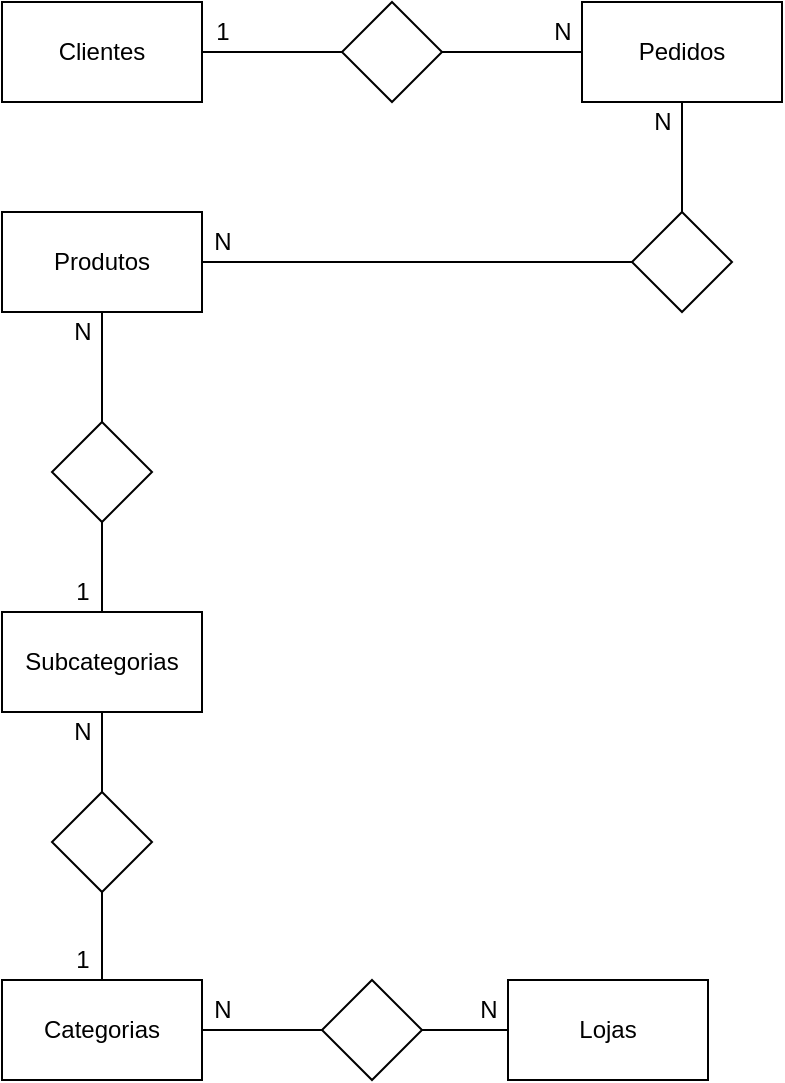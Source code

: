 <mxfile version="10.9.5" type="device"><diagram id="5QrB3UQasocSv_wWzA75" name="Page-1"><mxGraphModel dx="554" dy="635" grid="1" gridSize="10" guides="1" tooltips="1" connect="1" arrows="1" fold="1" page="1" pageScale="1" pageWidth="827" pageHeight="1169" math="0" shadow="0"><root><mxCell id="0"/><mxCell id="1" parent="0"/><mxCell id="t2dCqjOx17a2tRztAwMR-1" value="Clientes" style="rounded=0;whiteSpace=wrap;html=1;" vertex="1" parent="1"><mxGeometry x="60" y="45" width="100" height="50" as="geometry"/></mxCell><mxCell id="t2dCqjOx17a2tRztAwMR-2" value="" style="endArrow=none;html=1;entryX=1;entryY=0.5;entryDx=0;entryDy=0;" edge="1" parent="1" target="t2dCqjOx17a2tRztAwMR-1"><mxGeometry width="50" height="50" relative="1" as="geometry"><mxPoint x="240" y="70" as="sourcePoint"/><mxPoint x="110" y="120" as="targetPoint"/></mxGeometry></mxCell><mxCell id="t2dCqjOx17a2tRztAwMR-3" value="" style="rhombus;whiteSpace=wrap;html=1;" vertex="1" parent="1"><mxGeometry x="230" y="45" width="50" height="50" as="geometry"/></mxCell><mxCell id="t2dCqjOx17a2tRztAwMR-4" value="" style="endArrow=none;html=1;entryX=1;entryY=0.5;entryDx=0;entryDy=0;exitX=0;exitY=0.5;exitDx=0;exitDy=0;" edge="1" parent="1" source="t2dCqjOx17a2tRztAwMR-5" target="t2dCqjOx17a2tRztAwMR-3"><mxGeometry width="50" height="50" relative="1" as="geometry"><mxPoint x="60" y="170" as="sourcePoint"/><mxPoint x="110" y="120" as="targetPoint"/></mxGeometry></mxCell><mxCell id="t2dCqjOx17a2tRztAwMR-5" value="Pedidos" style="rounded=0;whiteSpace=wrap;html=1;" vertex="1" parent="1"><mxGeometry x="350" y="45" width="100" height="50" as="geometry"/></mxCell><mxCell id="t2dCqjOx17a2tRztAwMR-6" value="" style="endArrow=none;html=1;entryX=0.5;entryY=1;entryDx=0;entryDy=0;exitX=0.5;exitY=0;exitDx=0;exitDy=0;" edge="1" parent="1" source="t2dCqjOx17a2tRztAwMR-8" target="t2dCqjOx17a2tRztAwMR-5"><mxGeometry width="50" height="50" relative="1" as="geometry"><mxPoint x="400" y="160" as="sourcePoint"/><mxPoint x="110" y="120" as="targetPoint"/></mxGeometry></mxCell><mxCell id="t2dCqjOx17a2tRztAwMR-8" value="" style="rhombus;whiteSpace=wrap;html=1;" vertex="1" parent="1"><mxGeometry x="375" y="150" width="50" height="50" as="geometry"/></mxCell><mxCell id="t2dCqjOx17a2tRztAwMR-9" value="Produtos" style="rounded=0;whiteSpace=wrap;html=1;" vertex="1" parent="1"><mxGeometry x="60" y="150" width="100" height="50" as="geometry"/></mxCell><mxCell id="t2dCqjOx17a2tRztAwMR-10" value="" style="endArrow=none;html=1;entryX=1;entryY=0.5;entryDx=0;entryDy=0;exitX=0;exitY=0.5;exitDx=0;exitDy=0;" edge="1" parent="1" source="t2dCqjOx17a2tRztAwMR-8" target="t2dCqjOx17a2tRztAwMR-9"><mxGeometry width="50" height="50" relative="1" as="geometry"><mxPoint x="60" y="270" as="sourcePoint"/><mxPoint x="110" y="220" as="targetPoint"/></mxGeometry></mxCell><mxCell id="t2dCqjOx17a2tRztAwMR-11" value="" style="endArrow=none;html=1;entryX=0.5;entryY=1;entryDx=0;entryDy=0;exitX=0.5;exitY=0;exitDx=0;exitDy=0;" edge="1" parent="1" source="t2dCqjOx17a2tRztAwMR-13" target="t2dCqjOx17a2tRztAwMR-9"><mxGeometry width="50" height="50" relative="1" as="geometry"><mxPoint x="60" y="430" as="sourcePoint"/><mxPoint x="110" y="380" as="targetPoint"/></mxGeometry></mxCell><mxCell id="t2dCqjOx17a2tRztAwMR-13" value="" style="rhombus;whiteSpace=wrap;html=1;" vertex="1" parent="1"><mxGeometry x="85" y="255" width="50" height="50" as="geometry"/></mxCell><mxCell id="t2dCqjOx17a2tRztAwMR-14" value="Subcategorias" style="rounded=0;whiteSpace=wrap;html=1;" vertex="1" parent="1"><mxGeometry x="60" y="350" width="100" height="50" as="geometry"/></mxCell><mxCell id="t2dCqjOx17a2tRztAwMR-15" value="" style="endArrow=none;html=1;entryX=0.5;entryY=1;entryDx=0;entryDy=0;" edge="1" parent="1" target="t2dCqjOx17a2tRztAwMR-13"><mxGeometry width="50" height="50" relative="1" as="geometry"><mxPoint x="110" y="350" as="sourcePoint"/><mxPoint x="120" y="210" as="targetPoint"/></mxGeometry></mxCell><mxCell id="t2dCqjOx17a2tRztAwMR-17" value="Categorias" style="rounded=0;whiteSpace=wrap;html=1;" vertex="1" parent="1"><mxGeometry x="60" y="534" width="100" height="50" as="geometry"/></mxCell><mxCell id="t2dCqjOx17a2tRztAwMR-18" value="" style="rhombus;whiteSpace=wrap;html=1;" vertex="1" parent="1"><mxGeometry x="85" y="440" width="50" height="50" as="geometry"/></mxCell><mxCell id="t2dCqjOx17a2tRztAwMR-19" value="" style="endArrow=none;html=1;entryX=0.5;entryY=1;entryDx=0;entryDy=0;exitX=0.5;exitY=0;exitDx=0;exitDy=0;" edge="1" parent="1" source="t2dCqjOx17a2tRztAwMR-18" target="t2dCqjOx17a2tRztAwMR-14"><mxGeometry width="50" height="50" relative="1" as="geometry"><mxPoint x="120" y="360" as="sourcePoint"/><mxPoint x="120" y="315" as="targetPoint"/></mxGeometry></mxCell><mxCell id="t2dCqjOx17a2tRztAwMR-20" value="" style="endArrow=none;html=1;entryX=0.5;entryY=1;entryDx=0;entryDy=0;exitX=0.5;exitY=0;exitDx=0;exitDy=0;" edge="1" parent="1" source="t2dCqjOx17a2tRztAwMR-17" target="t2dCqjOx17a2tRztAwMR-18"><mxGeometry width="50" height="50" relative="1" as="geometry"><mxPoint x="120" y="450" as="sourcePoint"/><mxPoint x="120" y="410" as="targetPoint"/></mxGeometry></mxCell><mxCell id="t2dCqjOx17a2tRztAwMR-21" value="Lojas" style="rounded=0;whiteSpace=wrap;html=1;" vertex="1" parent="1"><mxGeometry x="313" y="534" width="100" height="50" as="geometry"/></mxCell><mxCell id="t2dCqjOx17a2tRztAwMR-22" value="" style="rhombus;whiteSpace=wrap;html=1;" vertex="1" parent="1"><mxGeometry x="220" y="534" width="50" height="50" as="geometry"/></mxCell><mxCell id="t2dCqjOx17a2tRztAwMR-23" value="" style="endArrow=none;html=1;entryX=1;entryY=0.5;entryDx=0;entryDy=0;exitX=0;exitY=0.5;exitDx=0;exitDy=0;" edge="1" parent="1" source="t2dCqjOx17a2tRztAwMR-22" target="t2dCqjOx17a2tRztAwMR-17"><mxGeometry width="50" height="50" relative="1" as="geometry"><mxPoint x="120" y="450" as="sourcePoint"/><mxPoint x="120" y="410" as="targetPoint"/></mxGeometry></mxCell><mxCell id="t2dCqjOx17a2tRztAwMR-24" value="" style="endArrow=none;html=1;entryX=0;entryY=0.5;entryDx=0;entryDy=0;exitX=1;exitY=0.5;exitDx=0;exitDy=0;" edge="1" parent="1" source="t2dCqjOx17a2tRztAwMR-22" target="t2dCqjOx17a2tRztAwMR-21"><mxGeometry width="50" height="50" relative="1" as="geometry"><mxPoint x="230" y="569" as="sourcePoint"/><mxPoint x="170" y="569" as="targetPoint"/></mxGeometry></mxCell><mxCell id="t2dCqjOx17a2tRztAwMR-26" value="N" style="text;html=1;resizable=0;autosize=1;align=center;verticalAlign=middle;points=[];fillColor=none;strokeColor=none;rounded=0;" vertex="1" parent="1"><mxGeometry x="160" y="539" width="20" height="20" as="geometry"/></mxCell><mxCell id="t2dCqjOx17a2tRztAwMR-29" value="N" style="text;html=1;resizable=0;autosize=1;align=center;verticalAlign=middle;points=[];fillColor=none;strokeColor=none;rounded=0;" vertex="1" parent="1"><mxGeometry x="293" y="539" width="20" height="20" as="geometry"/></mxCell><mxCell id="t2dCqjOx17a2tRztAwMR-30" value="N" style="text;html=1;resizable=0;autosize=1;align=center;verticalAlign=middle;points=[];fillColor=none;strokeColor=none;rounded=0;" vertex="1" parent="1"><mxGeometry x="160" y="155" width="20" height="20" as="geometry"/></mxCell><mxCell id="t2dCqjOx17a2tRztAwMR-31" value="1" style="text;html=1;resizable=0;autosize=1;align=center;verticalAlign=middle;points=[];fillColor=none;strokeColor=none;rounded=0;" vertex="1" parent="1"><mxGeometry x="90" y="330" width="20" height="20" as="geometry"/></mxCell><mxCell id="t2dCqjOx17a2tRztAwMR-32" value="1" style="text;html=1;resizable=0;autosize=1;align=center;verticalAlign=middle;points=[];fillColor=none;strokeColor=none;rounded=0;" vertex="1" parent="1"><mxGeometry x="90" y="514" width="20" height="20" as="geometry"/></mxCell><mxCell id="t2dCqjOx17a2tRztAwMR-33" value="N" style="text;html=1;resizable=0;autosize=1;align=center;verticalAlign=middle;points=[];fillColor=none;strokeColor=none;rounded=0;" vertex="1" parent="1"><mxGeometry x="90" y="200" width="20" height="20" as="geometry"/></mxCell><mxCell id="t2dCqjOx17a2tRztAwMR-34" value="N" style="text;html=1;resizable=0;autosize=1;align=center;verticalAlign=middle;points=[];fillColor=none;strokeColor=none;rounded=0;" vertex="1" parent="1"><mxGeometry x="90" y="400" width="20" height="20" as="geometry"/></mxCell><mxCell id="t2dCqjOx17a2tRztAwMR-35" value="N" style="text;html=1;resizable=0;autosize=1;align=center;verticalAlign=middle;points=[];fillColor=none;strokeColor=none;rounded=0;" vertex="1" parent="1"><mxGeometry x="380" y="95" width="20" height="20" as="geometry"/></mxCell><mxCell id="t2dCqjOx17a2tRztAwMR-36" value="N" style="text;html=1;resizable=0;autosize=1;align=center;verticalAlign=middle;points=[];fillColor=none;strokeColor=none;rounded=0;" vertex="1" parent="1"><mxGeometry x="330" y="50" width="20" height="20" as="geometry"/></mxCell><mxCell id="t2dCqjOx17a2tRztAwMR-37" value="1" style="text;html=1;resizable=0;autosize=1;align=center;verticalAlign=middle;points=[];fillColor=none;strokeColor=none;rounded=0;" vertex="1" parent="1"><mxGeometry x="160" y="50" width="20" height="20" as="geometry"/></mxCell></root></mxGraphModel></diagram><diagram id="TXRr60Log09XnNV6c-Ak" name="Page-2"><mxGraphModel dx="554" dy="635" grid="1" gridSize="10" guides="1" tooltips="1" connect="1" arrows="1" fold="1" page="1" pageScale="1" pageWidth="827" pageHeight="1169" math="0" shadow="0"><root><mxCell id="9mWSeyJOIWlRNpNGZjos-0"/><mxCell id="9mWSeyJOIWlRNpNGZjos-1" parent="9mWSeyJOIWlRNpNGZjos-0"/><mxCell id="9mWSeyJOIWlRNpNGZjos-9" value="Lojas" style="swimlane;fontStyle=0;childLayout=stackLayout;horizontal=1;startSize=26;fillColor=#e0e0e0;horizontalStack=0;resizeParent=1;resizeParentMax=0;resizeLast=0;collapsible=1;marginBottom=0;swimlaneFillColor=#ffffff;align=center;fontSize=14;" vertex="1" parent="9mWSeyJOIWlRNpNGZjos-1"><mxGeometry x="20" y="20" width="160" height="92" as="geometry"/></mxCell><mxCell id="9mWSeyJOIWlRNpNGZjos-10" value="Id : int" style="shape=partialRectangle;top=0;left=0;right=0;bottom=1;align=left;verticalAlign=middle;fillColor=none;spacingLeft=34;spacingRight=4;overflow=hidden;rotatable=0;points=[[0,0.5],[1,0.5]];portConstraint=eastwest;dropTarget=0;fontStyle=5;fontSize=12;" vertex="1" parent="9mWSeyJOIWlRNpNGZjos-9"><mxGeometry y="26" width="160" height="30" as="geometry"/></mxCell><mxCell id="9mWSeyJOIWlRNpNGZjos-11" value="PK" style="shape=partialRectangle;top=0;left=0;bottom=0;fillColor=none;align=left;verticalAlign=middle;spacingLeft=4;spacingRight=4;overflow=hidden;rotatable=0;points=[];portConstraint=eastwest;part=1;fontSize=12;" vertex="1" connectable="0" parent="9mWSeyJOIWlRNpNGZjos-10"><mxGeometry width="30" height="30" as="geometry"/></mxCell><mxCell id="9mWSeyJOIWlRNpNGZjos-12" value="Nome : string" style="shape=partialRectangle;top=0;left=0;right=0;bottom=0;align=left;verticalAlign=top;fillColor=none;spacingLeft=34;spacingRight=4;overflow=hidden;rotatable=0;points=[[0,0.5],[1,0.5]];portConstraint=eastwest;dropTarget=0;fontSize=12;" vertex="1" parent="9mWSeyJOIWlRNpNGZjos-9"><mxGeometry y="56" width="160" height="26" as="geometry"/></mxCell><mxCell id="9mWSeyJOIWlRNpNGZjos-13" value="" style="shape=partialRectangle;top=0;left=0;bottom=0;fillColor=none;align=left;verticalAlign=top;spacingLeft=4;spacingRight=4;overflow=hidden;rotatable=0;points=[];portConstraint=eastwest;part=1;fontSize=12;" vertex="1" connectable="0" parent="9mWSeyJOIWlRNpNGZjos-12"><mxGeometry width="30" height="26" as="geometry"/></mxCell><mxCell id="9mWSeyJOIWlRNpNGZjos-18" value="" style="shape=partialRectangle;top=0;left=0;right=0;bottom=0;align=left;verticalAlign=top;fillColor=none;spacingLeft=34;spacingRight=4;overflow=hidden;rotatable=0;points=[[0,0.5],[1,0.5]];portConstraint=eastwest;dropTarget=0;fontSize=12;" vertex="1" parent="9mWSeyJOIWlRNpNGZjos-9"><mxGeometry y="82" width="160" height="10" as="geometry"/></mxCell><mxCell id="9mWSeyJOIWlRNpNGZjos-19" value="" style="shape=partialRectangle;top=0;left=0;bottom=0;fillColor=none;align=left;verticalAlign=top;spacingLeft=4;spacingRight=4;overflow=hidden;rotatable=0;points=[];portConstraint=eastwest;part=1;fontSize=12;" vertex="1" connectable="0" parent="9mWSeyJOIWlRNpNGZjos-18"><mxGeometry width="30" height="10" as="geometry"/></mxCell><mxCell id="9mWSeyJOIWlRNpNGZjos-20" value="Categorias" style="swimlane;fontStyle=0;childLayout=stackLayout;horizontal=1;startSize=26;fillColor=#e0e0e0;horizontalStack=0;resizeParent=1;resizeParentMax=0;resizeLast=0;collapsible=1;marginBottom=0;swimlaneFillColor=#ffffff;align=center;fontSize=14;" vertex="1" parent="9mWSeyJOIWlRNpNGZjos-1"><mxGeometry x="280" y="20" width="160" height="118" as="geometry"/></mxCell><mxCell id="9mWSeyJOIWlRNpNGZjos-21" value="Id : int" style="shape=partialRectangle;top=0;left=0;right=0;bottom=1;align=left;verticalAlign=middle;fillColor=none;spacingLeft=34;spacingRight=4;overflow=hidden;rotatable=0;points=[[0,0.5],[1,0.5]];portConstraint=eastwest;dropTarget=0;fontStyle=5;fontSize=12;" vertex="1" parent="9mWSeyJOIWlRNpNGZjos-20"><mxGeometry y="26" width="160" height="30" as="geometry"/></mxCell><mxCell id="9mWSeyJOIWlRNpNGZjos-22" value="PK" style="shape=partialRectangle;top=0;left=0;bottom=0;fillColor=none;align=left;verticalAlign=middle;spacingLeft=4;spacingRight=4;overflow=hidden;rotatable=0;points=[];portConstraint=eastwest;part=1;fontSize=12;" vertex="1" connectable="0" parent="9mWSeyJOIWlRNpNGZjos-21"><mxGeometry width="30" height="30" as="geometry"/></mxCell><mxCell id="9mWSeyJOIWlRNpNGZjos-23" value="Nome : string" style="shape=partialRectangle;top=0;left=0;right=0;bottom=0;align=left;verticalAlign=top;fillColor=none;spacingLeft=34;spacingRight=4;overflow=hidden;rotatable=0;points=[[0,0.5],[1,0.5]];portConstraint=eastwest;dropTarget=0;fontSize=12;" vertex="1" parent="9mWSeyJOIWlRNpNGZjos-20"><mxGeometry y="56" width="160" height="26" as="geometry"/></mxCell><mxCell id="9mWSeyJOIWlRNpNGZjos-24" value="" style="shape=partialRectangle;top=0;left=0;bottom=0;fillColor=none;align=left;verticalAlign=top;spacingLeft=4;spacingRight=4;overflow=hidden;rotatable=0;points=[];portConstraint=eastwest;part=1;fontSize=12;" vertex="1" connectable="0" parent="9mWSeyJOIWlRNpNGZjos-23"><mxGeometry width="30" height="26" as="geometry"/></mxCell><mxCell id="9mWSeyJOIWlRNpNGZjos-25" value="" style="shape=partialRectangle;top=0;left=0;right=0;bottom=0;align=left;verticalAlign=top;fillColor=none;spacingLeft=34;spacingRight=4;overflow=hidden;rotatable=0;points=[[0,0.5],[1,0.5]];portConstraint=eastwest;dropTarget=0;fontSize=12;" vertex="1" parent="9mWSeyJOIWlRNpNGZjos-20"><mxGeometry y="82" width="160" height="10" as="geometry"/></mxCell><mxCell id="9mWSeyJOIWlRNpNGZjos-26" value="" style="shape=partialRectangle;top=0;left=0;bottom=0;fillColor=none;align=left;verticalAlign=top;spacingLeft=4;spacingRight=4;overflow=hidden;rotatable=0;points=[];portConstraint=eastwest;part=1;fontSize=12;" vertex="1" connectable="0" parent="9mWSeyJOIWlRNpNGZjos-25"><mxGeometry width="30" height="10" as="geometry"/></mxCell><mxCell id="9mWSeyJOIWlRNpNGZjos-27" value="Loja : int" style="shape=partialRectangle;top=0;left=0;right=0;bottom=1;align=left;verticalAlign=top;fillColor=none;spacingLeft=34;spacingRight=4;overflow=hidden;rotatable=0;points=[[0,0.5],[1,0.5]];portConstraint=eastwest;dropTarget=0;fontSize=12;" vertex="1" parent="9mWSeyJOIWlRNpNGZjos-20"><mxGeometry y="92" width="160" height="26" as="geometry"/></mxCell><mxCell id="9mWSeyJOIWlRNpNGZjos-28" value="Fk" style="shape=partialRectangle;top=0;left=0;bottom=0;fillColor=none;align=left;verticalAlign=top;spacingLeft=4;spacingRight=4;overflow=hidden;rotatable=0;points=[];portConstraint=eastwest;part=1;fontSize=12;" vertex="1" connectable="0" parent="9mWSeyJOIWlRNpNGZjos-27"><mxGeometry width="30" height="26" as="geometry"/></mxCell><mxCell id="1WSTTBviXbmmZukePPas-0" value="" style="edgeStyle=entityRelationEdgeStyle;fontSize=12;html=1;endArrow=ERmany;startArrow=ERmany;entryX=0;entryY=0.5;entryDx=0;entryDy=0;exitX=1;exitY=0.5;exitDx=0;exitDy=0;" edge="1" parent="9mWSeyJOIWlRNpNGZjos-1" source="9mWSeyJOIWlRNpNGZjos-10" target="9mWSeyJOIWlRNpNGZjos-27"><mxGeometry width="100" height="100" relative="1" as="geometry"><mxPoint x="20" y="260" as="sourcePoint"/><mxPoint x="120" y="160" as="targetPoint"/></mxGeometry></mxCell><mxCell id="1WSTTBviXbmmZukePPas-1" value="Subcategorias" style="swimlane;fontStyle=0;childLayout=stackLayout;horizontal=1;startSize=26;fillColor=#e0e0e0;horizontalStack=0;resizeParent=1;resizeParentMax=0;resizeLast=0;collapsible=1;marginBottom=0;swimlaneFillColor=#ffffff;align=center;fontSize=14;" vertex="1" parent="9mWSeyJOIWlRNpNGZjos-1"><mxGeometry x="540" y="22" width="160" height="118" as="geometry"/></mxCell><mxCell id="1WSTTBviXbmmZukePPas-2" value="Id : int" style="shape=partialRectangle;top=0;left=0;right=0;bottom=1;align=left;verticalAlign=middle;fillColor=none;spacingLeft=34;spacingRight=4;overflow=hidden;rotatable=0;points=[[0,0.5],[1,0.5]];portConstraint=eastwest;dropTarget=0;fontStyle=5;fontSize=12;" vertex="1" parent="1WSTTBviXbmmZukePPas-1"><mxGeometry y="26" width="160" height="30" as="geometry"/></mxCell><mxCell id="1WSTTBviXbmmZukePPas-3" value="PK" style="shape=partialRectangle;top=0;left=0;bottom=0;fillColor=none;align=left;verticalAlign=middle;spacingLeft=4;spacingRight=4;overflow=hidden;rotatable=0;points=[];portConstraint=eastwest;part=1;fontSize=12;" vertex="1" connectable="0" parent="1WSTTBviXbmmZukePPas-2"><mxGeometry width="30" height="30" as="geometry"/></mxCell><mxCell id="1WSTTBviXbmmZukePPas-4" value="Nome : string" style="shape=partialRectangle;top=0;left=0;right=0;bottom=0;align=left;verticalAlign=top;fillColor=none;spacingLeft=34;spacingRight=4;overflow=hidden;rotatable=0;points=[[0,0.5],[1,0.5]];portConstraint=eastwest;dropTarget=0;fontSize=12;" vertex="1" parent="1WSTTBviXbmmZukePPas-1"><mxGeometry y="56" width="160" height="26" as="geometry"/></mxCell><mxCell id="1WSTTBviXbmmZukePPas-5" value="" style="shape=partialRectangle;top=0;left=0;bottom=0;fillColor=none;align=left;verticalAlign=top;spacingLeft=4;spacingRight=4;overflow=hidden;rotatable=0;points=[];portConstraint=eastwest;part=1;fontSize=12;" vertex="1" connectable="0" parent="1WSTTBviXbmmZukePPas-4"><mxGeometry width="30" height="26" as="geometry"/></mxCell><mxCell id="1WSTTBviXbmmZukePPas-6" value="" style="shape=partialRectangle;top=0;left=0;right=0;bottom=0;align=left;verticalAlign=top;fillColor=none;spacingLeft=34;spacingRight=4;overflow=hidden;rotatable=0;points=[[0,0.5],[1,0.5]];portConstraint=eastwest;dropTarget=0;fontSize=12;" vertex="1" parent="1WSTTBviXbmmZukePPas-1"><mxGeometry y="82" width="160" height="10" as="geometry"/></mxCell><mxCell id="1WSTTBviXbmmZukePPas-7" value="" style="shape=partialRectangle;top=0;left=0;bottom=0;fillColor=none;align=left;verticalAlign=top;spacingLeft=4;spacingRight=4;overflow=hidden;rotatable=0;points=[];portConstraint=eastwest;part=1;fontSize=12;" vertex="1" connectable="0" parent="1WSTTBviXbmmZukePPas-6"><mxGeometry width="30" height="10" as="geometry"/></mxCell><mxCell id="1WSTTBviXbmmZukePPas-8" value="Categoria" style="shape=partialRectangle;top=0;left=0;right=0;bottom=1;align=left;verticalAlign=top;fillColor=none;spacingLeft=34;spacingRight=4;overflow=hidden;rotatable=0;points=[[0,0.5],[1,0.5]];portConstraint=eastwest;dropTarget=0;fontSize=12;" vertex="1" parent="1WSTTBviXbmmZukePPas-1"><mxGeometry y="92" width="160" height="26" as="geometry"/></mxCell><mxCell id="1WSTTBviXbmmZukePPas-9" value="Fk" style="shape=partialRectangle;top=0;left=0;bottom=0;fillColor=none;align=left;verticalAlign=top;spacingLeft=4;spacingRight=4;overflow=hidden;rotatable=0;points=[];portConstraint=eastwest;part=1;fontSize=12;" vertex="1" connectable="0" parent="1WSTTBviXbmmZukePPas-8"><mxGeometry width="30" height="26" as="geometry"/></mxCell><mxCell id="tGRipsQMa_TgCo_k0x3b-0" value="" style="edgeStyle=entityRelationEdgeStyle;fontSize=12;html=1;endArrow=ERoneToMany;exitX=1;exitY=0.5;exitDx=0;exitDy=0;entryX=0;entryY=0.5;entryDx=0;entryDy=0;" edge="1" parent="9mWSeyJOIWlRNpNGZjos-1" source="9mWSeyJOIWlRNpNGZjos-21" target="1WSTTBviXbmmZukePPas-8"><mxGeometry width="100" height="100" relative="1" as="geometry"><mxPoint x="20" y="400" as="sourcePoint"/><mxPoint x="490" y="280" as="targetPoint"/></mxGeometry></mxCell><mxCell id="tGRipsQMa_TgCo_k0x3b-1" value="Clientes" style="swimlane;fontStyle=0;childLayout=stackLayout;horizontal=1;startSize=26;fillColor=#e0e0e0;horizontalStack=0;resizeParent=1;resizeParentMax=0;resizeLast=0;collapsible=1;marginBottom=0;swimlaneFillColor=#ffffff;align=center;fontSize=14;" vertex="1" parent="9mWSeyJOIWlRNpNGZjos-1"><mxGeometry x="20" y="112" width="160" height="92" as="geometry"/></mxCell><mxCell id="tGRipsQMa_TgCo_k0x3b-2" value="Id : int" style="shape=partialRectangle;top=0;left=0;right=0;bottom=1;align=left;verticalAlign=middle;fillColor=none;spacingLeft=34;spacingRight=4;overflow=hidden;rotatable=0;points=[[0,0.5],[1,0.5]];portConstraint=eastwest;dropTarget=0;fontStyle=5;fontSize=12;" vertex="1" parent="tGRipsQMa_TgCo_k0x3b-1"><mxGeometry y="26" width="160" height="30" as="geometry"/></mxCell><mxCell id="tGRipsQMa_TgCo_k0x3b-3" value="PK" style="shape=partialRectangle;top=0;left=0;bottom=0;fillColor=none;align=left;verticalAlign=middle;spacingLeft=4;spacingRight=4;overflow=hidden;rotatable=0;points=[];portConstraint=eastwest;part=1;fontSize=12;" vertex="1" connectable="0" parent="tGRipsQMa_TgCo_k0x3b-2"><mxGeometry width="30" height="30" as="geometry"/></mxCell><mxCell id="tGRipsQMa_TgCo_k0x3b-4" value="Nome : string" style="shape=partialRectangle;top=0;left=0;right=0;bottom=0;align=left;verticalAlign=top;fillColor=none;spacingLeft=34;spacingRight=4;overflow=hidden;rotatable=0;points=[[0,0.5],[1,0.5]];portConstraint=eastwest;dropTarget=0;fontSize=12;" vertex="1" parent="tGRipsQMa_TgCo_k0x3b-1"><mxGeometry y="56" width="160" height="26" as="geometry"/></mxCell><mxCell id="tGRipsQMa_TgCo_k0x3b-5" value="" style="shape=partialRectangle;top=0;left=0;bottom=0;fillColor=none;align=left;verticalAlign=top;spacingLeft=4;spacingRight=4;overflow=hidden;rotatable=0;points=[];portConstraint=eastwest;part=1;fontSize=12;" vertex="1" connectable="0" parent="tGRipsQMa_TgCo_k0x3b-4"><mxGeometry width="30" height="26" as="geometry"/></mxCell><mxCell id="tGRipsQMa_TgCo_k0x3b-6" value="" style="shape=partialRectangle;top=0;left=0;right=0;bottom=0;align=left;verticalAlign=top;fillColor=none;spacingLeft=34;spacingRight=4;overflow=hidden;rotatable=0;points=[[0,0.5],[1,0.5]];portConstraint=eastwest;dropTarget=0;fontSize=12;" vertex="1" parent="tGRipsQMa_TgCo_k0x3b-1"><mxGeometry y="82" width="160" height="10" as="geometry"/></mxCell><mxCell id="tGRipsQMa_TgCo_k0x3b-7" value="" style="shape=partialRectangle;top=0;left=0;bottom=0;fillColor=none;align=left;verticalAlign=top;spacingLeft=4;spacingRight=4;overflow=hidden;rotatable=0;points=[];portConstraint=eastwest;part=1;fontSize=12;" vertex="1" connectable="0" parent="tGRipsQMa_TgCo_k0x3b-6"><mxGeometry width="30" height="10" as="geometry"/></mxCell><mxCell id="tGRipsQMa_TgCo_k0x3b-8" value="Produtos" style="swimlane;fontStyle=0;childLayout=stackLayout;horizontal=1;startSize=26;fillColor=#e0e0e0;horizontalStack=0;resizeParent=1;resizeParentMax=0;resizeLast=0;collapsible=1;marginBottom=0;swimlaneFillColor=#ffffff;align=center;fontSize=14;" vertex="1" parent="9mWSeyJOIWlRNpNGZjos-1"><mxGeometry x="280" y="209" width="160" height="144" as="geometry"/></mxCell><mxCell id="tGRipsQMa_TgCo_k0x3b-9" value="Id : int" style="shape=partialRectangle;top=0;left=0;right=0;bottom=1;align=left;verticalAlign=middle;fillColor=none;spacingLeft=34;spacingRight=4;overflow=hidden;rotatable=0;points=[[0,0.5],[1,0.5]];portConstraint=eastwest;dropTarget=0;fontStyle=5;fontSize=12;" vertex="1" parent="tGRipsQMa_TgCo_k0x3b-8"><mxGeometry y="26" width="160" height="30" as="geometry"/></mxCell><mxCell id="tGRipsQMa_TgCo_k0x3b-10" value="PK" style="shape=partialRectangle;top=0;left=0;bottom=0;fillColor=none;align=left;verticalAlign=middle;spacingLeft=4;spacingRight=4;overflow=hidden;rotatable=0;points=[];portConstraint=eastwest;part=1;fontSize=12;" vertex="1" connectable="0" parent="tGRipsQMa_TgCo_k0x3b-9"><mxGeometry width="30" height="30" as="geometry"/></mxCell><mxCell id="tGRipsQMa_TgCo_k0x3b-11" value="Nome : string" style="shape=partialRectangle;top=0;left=0;right=0;bottom=0;align=left;verticalAlign=top;fillColor=none;spacingLeft=34;spacingRight=4;overflow=hidden;rotatable=0;points=[[0,0.5],[1,0.5]];portConstraint=eastwest;dropTarget=0;fontSize=12;" vertex="1" parent="tGRipsQMa_TgCo_k0x3b-8"><mxGeometry y="56" width="160" height="26" as="geometry"/></mxCell><mxCell id="tGRipsQMa_TgCo_k0x3b-12" value="" style="shape=partialRectangle;top=0;left=0;bottom=0;fillColor=none;align=left;verticalAlign=top;spacingLeft=4;spacingRight=4;overflow=hidden;rotatable=0;points=[];portConstraint=eastwest;part=1;fontSize=12;" vertex="1" connectable="0" parent="tGRipsQMa_TgCo_k0x3b-11"><mxGeometry width="30" height="26" as="geometry"/></mxCell><mxCell id="tGRipsQMa_TgCo_k0x3b-13" value="" style="shape=partialRectangle;top=0;left=0;right=0;bottom=0;align=left;verticalAlign=top;fillColor=none;spacingLeft=34;spacingRight=4;overflow=hidden;rotatable=0;points=[[0,0.5],[1,0.5]];portConstraint=eastwest;dropTarget=0;fontSize=12;" vertex="1" parent="tGRipsQMa_TgCo_k0x3b-8"><mxGeometry y="82" width="160" height="10" as="geometry"/></mxCell><mxCell id="tGRipsQMa_TgCo_k0x3b-14" value="" style="shape=partialRectangle;top=0;left=0;bottom=0;fillColor=none;align=left;verticalAlign=top;spacingLeft=4;spacingRight=4;overflow=hidden;rotatable=0;points=[];portConstraint=eastwest;part=1;fontSize=12;" vertex="1" connectable="0" parent="tGRipsQMa_TgCo_k0x3b-13"><mxGeometry width="30" height="10" as="geometry"/></mxCell><mxCell id="tGRipsQMa_TgCo_k0x3b-15" value="Subcategoria : int" style="shape=partialRectangle;top=0;left=0;right=0;bottom=0;align=left;verticalAlign=top;fillColor=none;spacingLeft=34;spacingRight=4;overflow=hidden;rotatable=0;points=[[0,0.5],[1,0.5]];portConstraint=eastwest;dropTarget=0;fontSize=12;" vertex="1" parent="tGRipsQMa_TgCo_k0x3b-8"><mxGeometry y="92" width="160" height="26" as="geometry"/></mxCell><mxCell id="tGRipsQMa_TgCo_k0x3b-16" value="FK" style="shape=partialRectangle;top=0;left=0;bottom=0;fillColor=none;align=left;verticalAlign=top;spacingLeft=4;spacingRight=4;overflow=hidden;rotatable=0;points=[];portConstraint=eastwest;part=1;fontSize=12;" vertex="1" connectable="0" parent="tGRipsQMa_TgCo_k0x3b-15"><mxGeometry width="30" height="26" as="geometry"/></mxCell><mxCell id="tGRipsQMa_TgCo_k0x3b-17" value="Quantidade : int" style="shape=partialRectangle;top=0;left=0;right=0;bottom=0;align=left;verticalAlign=top;fillColor=none;spacingLeft=34;spacingRight=4;overflow=hidden;rotatable=0;points=[[0,0.5],[1,0.5]];portConstraint=eastwest;dropTarget=0;fontSize=12;" vertex="1" parent="tGRipsQMa_TgCo_k0x3b-8"><mxGeometry y="118" width="160" height="26" as="geometry"/></mxCell><mxCell id="tGRipsQMa_TgCo_k0x3b-18" value="" style="shape=partialRectangle;top=0;left=0;bottom=0;fillColor=none;align=left;verticalAlign=top;spacingLeft=4;spacingRight=4;overflow=hidden;rotatable=0;points=[];portConstraint=eastwest;part=1;fontSize=12;" vertex="1" connectable="0" parent="tGRipsQMa_TgCo_k0x3b-17"><mxGeometry width="30" height="26" as="geometry"/></mxCell><mxCell id="tGRipsQMa_TgCo_k0x3b-19" value="" style="edgeStyle=entityRelationEdgeStyle;fontSize=12;html=1;endArrow=ERmany;exitX=1;exitY=0.5;exitDx=0;exitDy=0;entryX=0;entryY=0.5;entryDx=0;entryDy=0;" edge="1" parent="9mWSeyJOIWlRNpNGZjos-1" source="tGRipsQMa_TgCo_k0x3b-15" target="1WSTTBviXbmmZukePPas-2"><mxGeometry width="100" height="100" relative="1" as="geometry"><mxPoint x="480" y="314" as="sourcePoint"/><mxPoint x="580" y="214" as="targetPoint"/></mxGeometry></mxCell><mxCell id="tGRipsQMa_TgCo_k0x3b-20" value="Pedidos" style="swimlane;fontStyle=0;childLayout=stackLayout;horizontal=1;startSize=26;fillColor=#e0e0e0;horizontalStack=0;resizeParent=1;resizeParentMax=0;resizeLast=0;collapsible=1;marginBottom=0;swimlaneFillColor=#ffffff;align=center;fontSize=14;" vertex="1" parent="9mWSeyJOIWlRNpNGZjos-1"><mxGeometry x="60" y="375" width="160" height="118" as="geometry"/></mxCell><mxCell id="tGRipsQMa_TgCo_k0x3b-21" value="Id : int" style="shape=partialRectangle;top=0;left=0;right=0;bottom=1;align=left;verticalAlign=middle;fillColor=none;spacingLeft=34;spacingRight=4;overflow=hidden;rotatable=0;points=[[0,0.5],[1,0.5]];portConstraint=eastwest;dropTarget=0;fontStyle=5;fontSize=12;" vertex="1" parent="tGRipsQMa_TgCo_k0x3b-20"><mxGeometry y="26" width="160" height="30" as="geometry"/></mxCell><mxCell id="tGRipsQMa_TgCo_k0x3b-22" value="PK" style="shape=partialRectangle;top=0;left=0;bottom=0;fillColor=none;align=left;verticalAlign=middle;spacingLeft=4;spacingRight=4;overflow=hidden;rotatable=0;points=[];portConstraint=eastwest;part=1;fontSize=12;" vertex="1" connectable="0" parent="tGRipsQMa_TgCo_k0x3b-21"><mxGeometry width="30" height="30" as="geometry"/></mxCell><mxCell id="tGRipsQMa_TgCo_k0x3b-23" value="Produto : int" style="shape=partialRectangle;top=0;left=0;right=0;bottom=0;align=left;verticalAlign=top;fillColor=none;spacingLeft=34;spacingRight=4;overflow=hidden;rotatable=0;points=[[0,0.5],[1,0.5]];portConstraint=eastwest;dropTarget=0;fontSize=12;" vertex="1" parent="tGRipsQMa_TgCo_k0x3b-20"><mxGeometry y="56" width="160" height="26" as="geometry"/></mxCell><mxCell id="tGRipsQMa_TgCo_k0x3b-24" value="FK" style="shape=partialRectangle;top=0;left=0;bottom=0;fillColor=none;align=left;verticalAlign=top;spacingLeft=4;spacingRight=4;overflow=hidden;rotatable=0;points=[];portConstraint=eastwest;part=1;fontSize=12;" vertex="1" connectable="0" parent="tGRipsQMa_TgCo_k0x3b-23"><mxGeometry width="30" height="26" as="geometry"/></mxCell><mxCell id="tGRipsQMa_TgCo_k0x3b-25" value="" style="shape=partialRectangle;top=0;left=0;right=0;bottom=0;align=left;verticalAlign=top;fillColor=none;spacingLeft=34;spacingRight=4;overflow=hidden;rotatable=0;points=[[0,0.5],[1,0.5]];portConstraint=eastwest;dropTarget=0;fontSize=12;" vertex="1" parent="tGRipsQMa_TgCo_k0x3b-20"><mxGeometry y="82" width="160" height="10" as="geometry"/></mxCell><mxCell id="tGRipsQMa_TgCo_k0x3b-26" value="" style="shape=partialRectangle;top=0;left=0;bottom=0;fillColor=none;align=left;verticalAlign=top;spacingLeft=4;spacingRight=4;overflow=hidden;rotatable=0;points=[];portConstraint=eastwest;part=1;fontSize=12;" vertex="1" connectable="0" parent="tGRipsQMa_TgCo_k0x3b-25"><mxGeometry width="30" height="10" as="geometry"/></mxCell><mxCell id="tGRipsQMa_TgCo_k0x3b-27" value="Cliente : int" style="shape=partialRectangle;top=0;left=0;right=0;bottom=0;align=left;verticalAlign=top;fillColor=none;spacingLeft=34;spacingRight=4;overflow=hidden;rotatable=0;points=[[0,0.5],[1,0.5]];portConstraint=eastwest;dropTarget=0;fontSize=12;" vertex="1" parent="tGRipsQMa_TgCo_k0x3b-20"><mxGeometry y="92" width="160" height="26" as="geometry"/></mxCell><mxCell id="tGRipsQMa_TgCo_k0x3b-28" value="FK" style="shape=partialRectangle;top=0;left=0;bottom=0;fillColor=none;align=left;verticalAlign=top;spacingLeft=4;spacingRight=4;overflow=hidden;rotatable=0;points=[];portConstraint=eastwest;part=1;fontSize=12;" vertex="1" connectable="0" parent="tGRipsQMa_TgCo_k0x3b-27"><mxGeometry width="30" height="26" as="geometry"/></mxCell><mxCell id="tGRipsQMa_TgCo_k0x3b-31" value="" style="edgeStyle=entityRelationEdgeStyle;fontSize=12;html=1;endArrow=ERmany;exitX=1;exitY=0.5;exitDx=0;exitDy=0;entryX=0;entryY=0.5;entryDx=0;entryDy=0;" edge="1" parent="9mWSeyJOIWlRNpNGZjos-1" source="tGRipsQMa_TgCo_k0x3b-23" target="tGRipsQMa_TgCo_k0x3b-9"><mxGeometry width="100" height="100" relative="1" as="geometry"><mxPoint x="245" y="480" as="sourcePoint"/><mxPoint x="345" y="380" as="targetPoint"/></mxGeometry></mxCell></root></mxGraphModel></diagram></mxfile>
